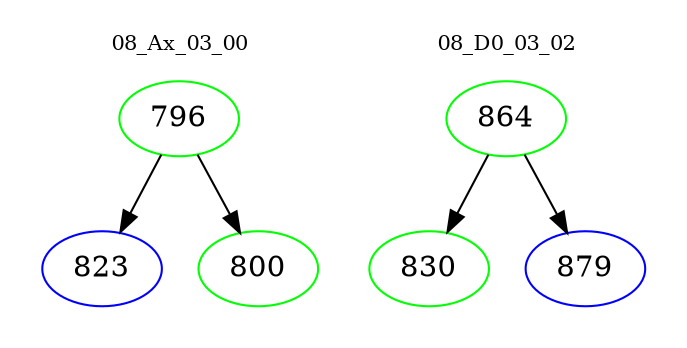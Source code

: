 digraph{
subgraph cluster_0 {
color = white
label = "08_Ax_03_00";
fontsize=10;
T0_796 [label="796", color="green"]
T0_796 -> T0_823 [color="black"]
T0_823 [label="823", color="blue"]
T0_796 -> T0_800 [color="black"]
T0_800 [label="800", color="green"]
}
subgraph cluster_1 {
color = white
label = "08_D0_03_02";
fontsize=10;
T1_864 [label="864", color="green"]
T1_864 -> T1_830 [color="black"]
T1_830 [label="830", color="green"]
T1_864 -> T1_879 [color="black"]
T1_879 [label="879", color="blue"]
}
}
